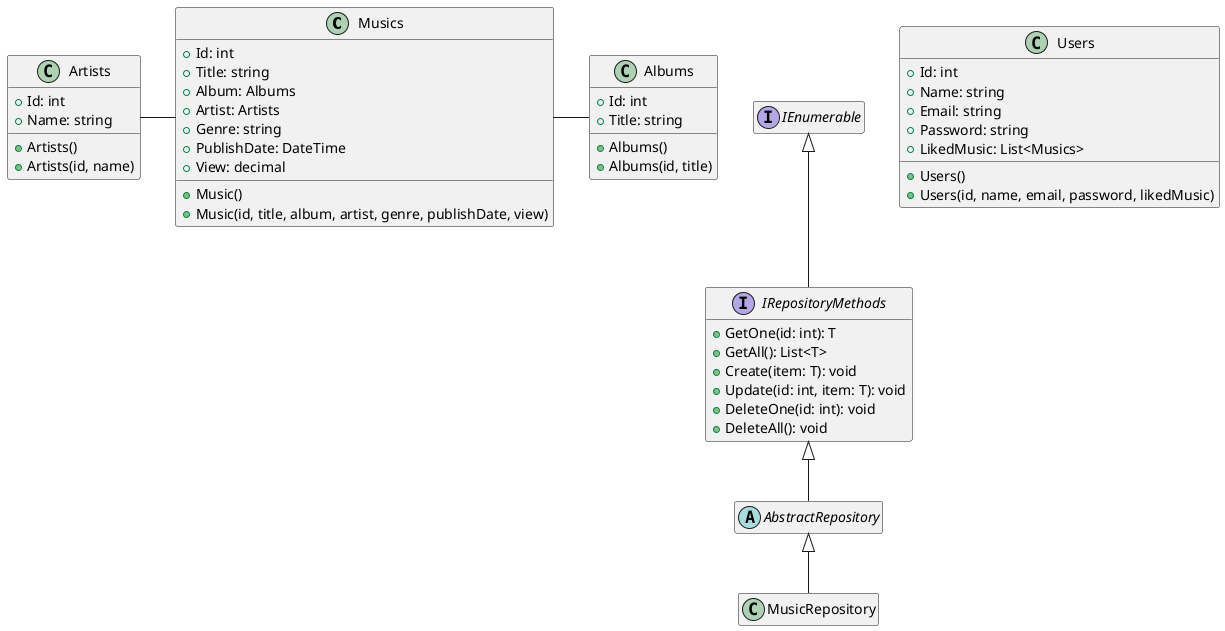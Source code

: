 @startuml MusicApp
class Musics {
    + Id: int
    + Title: string
    + Album: Albums
    + Artist: Artists
    + Genre: string
    + PublishDate: DateTime
    + View: decimal
    + Music()
    + Music(id, title, album, artist, genre, publishDate, view)
}

class Artists {
    + Id: int
    + Name: string
    + Artists()
    + Artists(id, name)
}

class Albums {
    + Id: int
    + Title: string
    + Albums()
    + Albums(id, title)
}

class Users {
    + Id: int
    + Name: string
    + Email: string
    + Password: string
    + LikedMusic: List<Musics>
    + Users()
    + Users(id, name, email, password, likedMusic)
}

interface IRepositoryMethods {
    + GetOne(id: int): T
    + GetAll(): List<T>
    + Create(item: T): void
    + Update(id: int, item: T): void
    + DeleteOne(id: int): void
    + DeleteAll(): void
}

abstract AbstractRepository {}

class MusicRepository{}

interface IEnumerable {}

hide empty fields
hide empty methods

MusicRepository -up-|> AbstractRepository
AbstractRepository -up-|> IRepositoryMethods
IRepositoryMethods -up-|> IEnumerable

Artists -right- Musics
Albums -left- Musics
@enduml